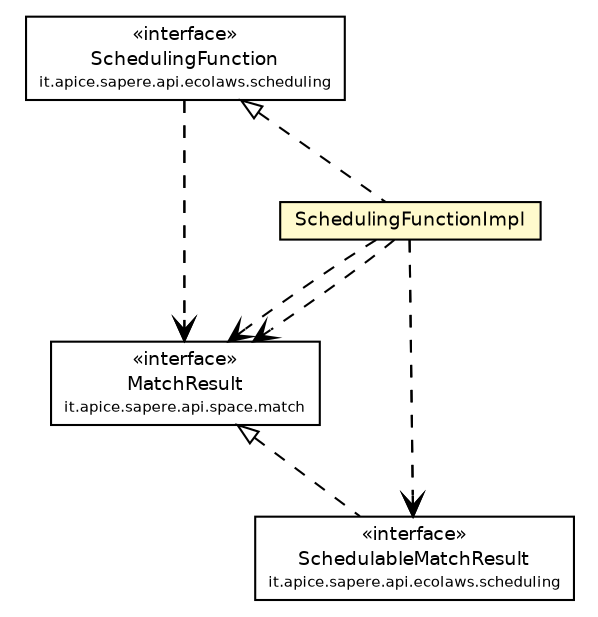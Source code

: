 #!/usr/local/bin/dot
#
# Class diagram 
# Generated by UmlGraph version 4.4 (http://www.spinellis.gr/sw/umlgraph)
#

digraph G {
	edge [fontname="Helvetica",fontsize=10,labelfontname="Helvetica",labelfontsize=10];
	node [fontname="Helvetica",fontsize=10,shape=plaintext];
	// it.apice.sapere.api.ecolaws.scheduling.SchedulingFunction
	c53771 [label=<<table border="0" cellborder="1" cellspacing="0" cellpadding="2" port="p" href="../SchedulingFunction.html">
		<tr><td><table border="0" cellspacing="0" cellpadding="1">
			<tr><td> &laquo;interface&raquo; </td></tr>
			<tr><td> SchedulingFunction </td></tr>
			<tr><td><font point-size="7.0"> it.apice.sapere.api.ecolaws.scheduling </font></td></tr>
		</table></td></tr>
		</table>>, fontname="Helvetica", fontcolor="black", fontsize=9.0];
	// it.apice.sapere.api.ecolaws.scheduling.SchedulableMatchResult
	c53772 [label=<<table border="0" cellborder="1" cellspacing="0" cellpadding="2" port="p" href="../SchedulableMatchResult.html">
		<tr><td><table border="0" cellspacing="0" cellpadding="1">
			<tr><td> &laquo;interface&raquo; </td></tr>
			<tr><td> SchedulableMatchResult </td></tr>
			<tr><td><font point-size="7.0"> it.apice.sapere.api.ecolaws.scheduling </font></td></tr>
		</table></td></tr>
		</table>>, fontname="Helvetica", fontcolor="black", fontsize=9.0];
	// it.apice.sapere.api.space.match.MatchResult
	c53828 [label=<<table border="0" cellborder="1" cellspacing="0" cellpadding="2" port="p" href="../../../space/match/MatchResult.html">
		<tr><td><table border="0" cellspacing="0" cellpadding="1">
			<tr><td> &laquo;interface&raquo; </td></tr>
			<tr><td> MatchResult </td></tr>
			<tr><td><font point-size="7.0"> it.apice.sapere.api.space.match </font></td></tr>
		</table></td></tr>
		</table>>, fontname="Helvetica", fontcolor="black", fontsize=9.0];
	// it.apice.sapere.api.ecolaws.scheduling.impl.SchedulingFunctionImpl
	c53912 [label=<<table border="0" cellborder="1" cellspacing="0" cellpadding="2" port="p" bgcolor="lemonChiffon" href="./SchedulingFunctionImpl.html">
		<tr><td><table border="0" cellspacing="0" cellpadding="1">
			<tr><td> SchedulingFunctionImpl </td></tr>
		</table></td></tr>
		</table>>, fontname="Helvetica", fontcolor="black", fontsize=9.0];
	//it.apice.sapere.api.ecolaws.scheduling.SchedulableMatchResult implements it.apice.sapere.api.space.match.MatchResult
	c53828:p -> c53772:p [dir=back,arrowtail=empty,style=dashed];
	//it.apice.sapere.api.ecolaws.scheduling.impl.SchedulingFunctionImpl implements it.apice.sapere.api.ecolaws.scheduling.SchedulingFunction
	c53771:p -> c53912:p [dir=back,arrowtail=empty,style=dashed];
	// it.apice.sapere.api.ecolaws.scheduling.SchedulingFunction DEPEND it.apice.sapere.api.space.match.MatchResult
	c53771:p -> c53828:p [taillabel="", label="", headlabel="", fontname="Helvetica", fontcolor="black", fontsize=10.0, color="black", arrowhead=open, style=dashed];
	// it.apice.sapere.api.ecolaws.scheduling.SchedulingFunction DEPEND it.apice.sapere.api.space.match.MatchResult
	c53771:p -> c53828:p [taillabel="", label="", headlabel="", fontname="Helvetica", fontcolor="black", fontsize=10.0, color="black", arrowhead=open, style=dashed];
	// it.apice.sapere.api.ecolaws.scheduling.impl.SchedulingFunctionImpl DEPEND it.apice.sapere.api.ecolaws.scheduling.SchedulableMatchResult
	c53912:p -> c53772:p [taillabel="", label="", headlabel="", fontname="Helvetica", fontcolor="black", fontsize=10.0, color="black", arrowhead=open, style=dashed];
	// it.apice.sapere.api.ecolaws.scheduling.impl.SchedulingFunctionImpl DEPEND it.apice.sapere.api.space.match.MatchResult
	c53912:p -> c53828:p [taillabel="", label="", headlabel="", fontname="Helvetica", fontcolor="black", fontsize=10.0, color="black", arrowhead=open, style=dashed];
	// it.apice.sapere.api.ecolaws.scheduling.impl.SchedulingFunctionImpl DEPEND it.apice.sapere.api.ecolaws.scheduling.SchedulableMatchResult
	c53912:p -> c53772:p [taillabel="", label="", headlabel="", fontname="Helvetica", fontcolor="black", fontsize=10.0, color="black", arrowhead=open, style=dashed];
	// it.apice.sapere.api.ecolaws.scheduling.impl.SchedulingFunctionImpl DEPEND it.apice.sapere.api.space.match.MatchResult
	c53912:p -> c53828:p [taillabel="", label="", headlabel="", fontname="Helvetica", fontcolor="black", fontsize=10.0, color="black", arrowhead=open, style=dashed];
}

